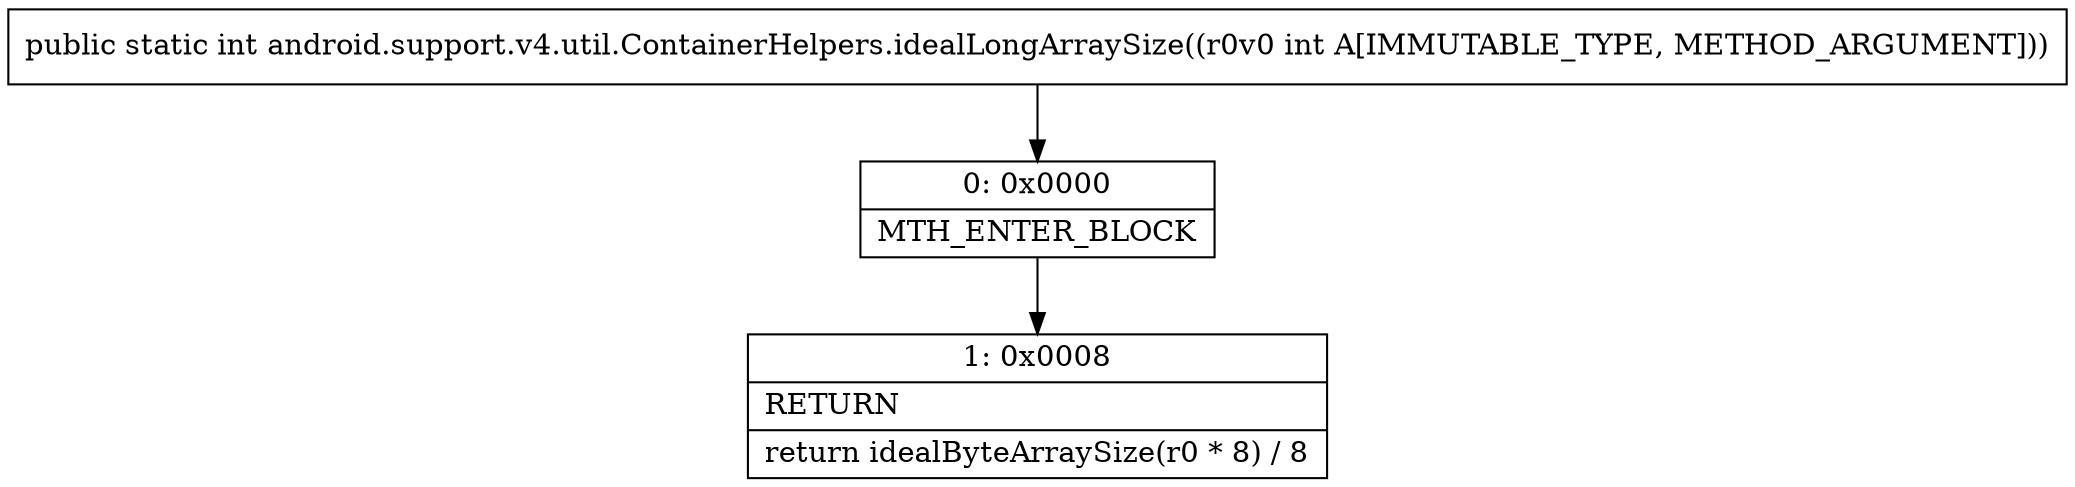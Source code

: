 digraph "CFG forandroid.support.v4.util.ContainerHelpers.idealLongArraySize(I)I" {
Node_0 [shape=record,label="{0\:\ 0x0000|MTH_ENTER_BLOCK\l}"];
Node_1 [shape=record,label="{1\:\ 0x0008|RETURN\l|return idealByteArraySize(r0 * 8) \/ 8\l}"];
MethodNode[shape=record,label="{public static int android.support.v4.util.ContainerHelpers.idealLongArraySize((r0v0 int A[IMMUTABLE_TYPE, METHOD_ARGUMENT])) }"];
MethodNode -> Node_0;
Node_0 -> Node_1;
}

